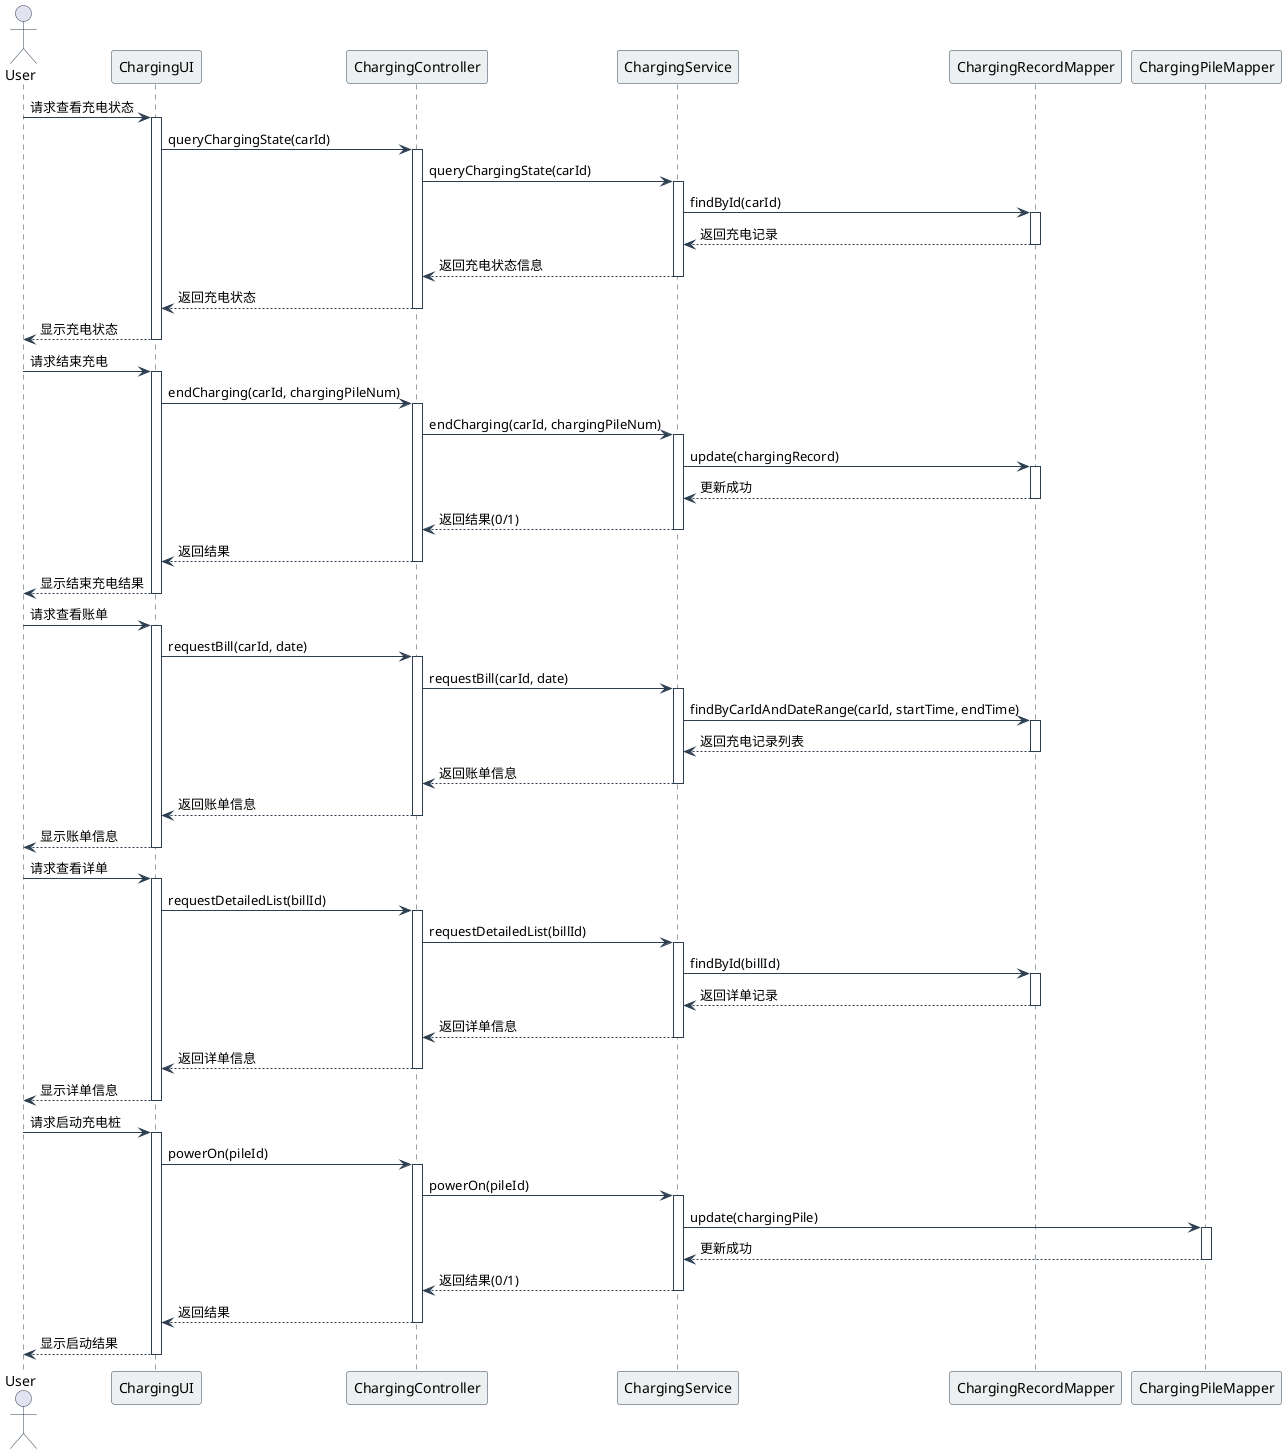 @startuml ChargingSystem

' 设置样式
skinparam sequence {
    ArrowColor #2C3E50
    ActorBorderColor #2C3E50
    LifeLineBorderColor #2C3E50
    ParticipantBorderColor #2C3E50
    ParticipantBackgroundColor #ECF0F1
}

' 定义参与者
actor User
participant "ChargingUI" as UI
participant "ChargingController" as Controller
participant "ChargingService" as Service
participant "ChargingRecordMapper" as Mapper
participant "ChargingPileMapper" as PileMapper

' 1. 查看充电状态
User -> UI: 请求查看充电状态
activate UI
UI -> Controller: queryChargingState(carId)
activate Controller
Controller -> Service: queryChargingState(carId)
activate Service
Service -> Mapper: findById(carId)
activate Mapper
Mapper --> Service: 返回充电记录
deactivate Mapper
Service --> Controller: 返回充电状态信息
deactivate Service
Controller --> UI: 返回充电状态
deactivate Controller
UI --> User: 显示充电状态
deactivate UI

' 2. 结束充电
User -> UI: 请求结束充电
activate UI
UI -> Controller: endCharging(carId, chargingPileNum)
activate Controller
Controller -> Service: endCharging(carId, chargingPileNum)
activate Service
Service -> Mapper: update(chargingRecord)
activate Mapper
Mapper --> Service: 更新成功
deactivate Mapper
Service --> Controller: 返回结果(0/1)
deactivate Service
Controller --> UI: 返回结果
deactivate Controller
UI --> User: 显示结束充电结果
deactivate UI

' 3. 查看账单申请
User -> UI: 请求查看账单
activate UI
UI -> Controller: requestBill(carId, date)
activate Controller
Controller -> Service: requestBill(carId, date)
activate Service
Service -> Mapper: findByCarIdAndDateRange(carId, startTime, endTime)
activate Mapper
Mapper --> Service: 返回充电记录列表
deactivate Mapper
Service --> Controller: 返回账单信息
deactivate Service
Controller --> UI: 返回账单信息
deactivate Controller
UI --> User: 显示账单信息
deactivate UI

' 4. 查看详单申请
User -> UI: 请求查看详单
activate UI
UI -> Controller: requestDetailedList(billId)
activate Controller
Controller -> Service: requestDetailedList(billId)
activate Service
Service -> Mapper: findById(billId)
activate Mapper
Mapper --> Service: 返回详单记录
deactivate Mapper
Service --> Controller: 返回详单信息
deactivate Service
Controller --> UI: 返回详单信息
deactivate Controller
UI --> User: 显示详单信息
deactivate UI

' 5. 启动充电桩
User -> UI: 请求启动充电桩
activate UI
UI -> Controller: powerOn(pileId)
activate Controller
Controller -> Service: powerOn(pileId)
activate Service
Service -> PileMapper: update(chargingPile)
activate PileMapper
PileMapper --> Service: 更新成功
deactivate PileMapper
Service --> Controller: 返回结果(0/1)
deactivate Service
Controller --> UI: 返回结果
deactivate Controller
UI --> User: 显示启动结果
deactivate UI

@enduml 